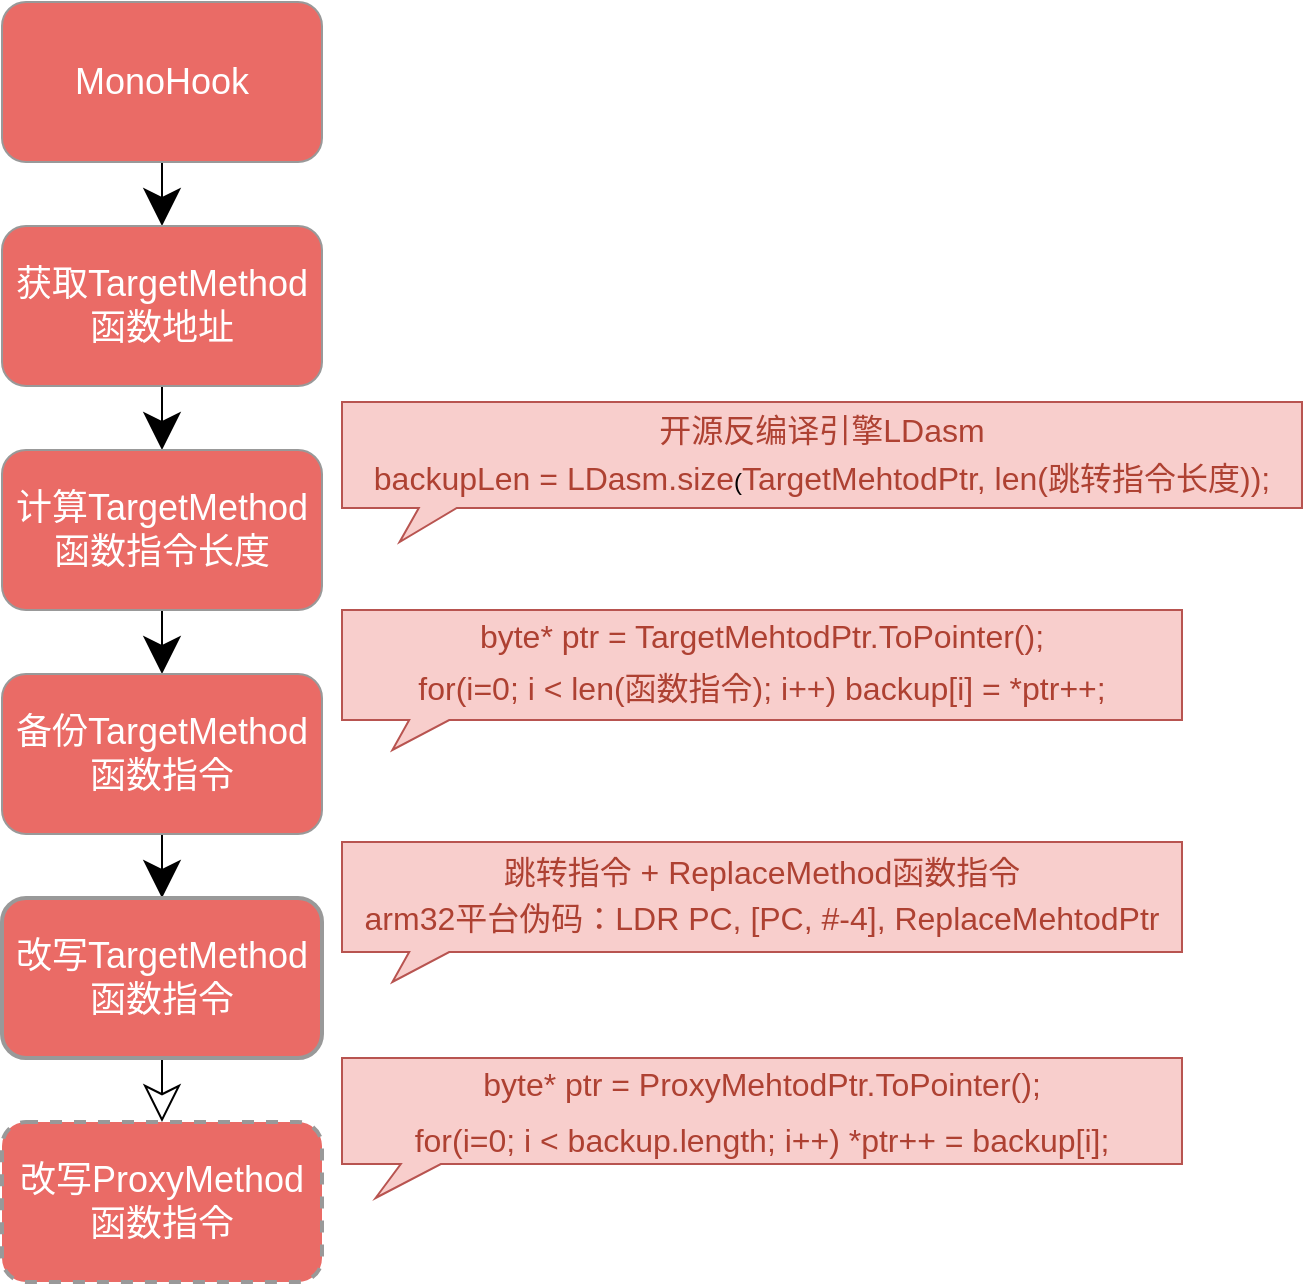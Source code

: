 <mxfile version="12.8.2" type="github">
  <diagram id="-Knro7iIvr_-B3o6s4ao" name="第 1 页">
    <mxGraphModel dx="1403" dy="726" grid="1" gridSize="10" guides="1" tooltips="1" connect="1" arrows="1" fold="1" page="1" pageScale="1" pageWidth="827" pageHeight="1169" math="0" shadow="0">
      <root>
        <mxCell id="0" />
        <mxCell id="1" parent="0" />
        <mxCell id="ZxJP3PbZOqRX26u-WClF-28" style="edgeStyle=orthogonalEdgeStyle;rounded=0;comic=0;jumpStyle=none;jumpSize=16;orthogonalLoop=1;jettySize=auto;html=1;exitX=0.5;exitY=1;exitDx=0;exitDy=0;entryX=0.5;entryY=0;entryDx=0;entryDy=0;shadow=0;startSize=9;endArrow=classic;endFill=1;endSize=16;" parent="1" source="ZxJP3PbZOqRX26u-WClF-14" target="ZxJP3PbZOqRX26u-WClF-15" edge="1">
          <mxGeometry relative="1" as="geometry" />
        </mxCell>
        <mxCell id="ZxJP3PbZOqRX26u-WClF-14" value="&lt;font color=&quot;#ffffff&quot;&gt;&lt;font style=&quot;font-size: 18px&quot;&gt;MonoHook&lt;/font&gt;&lt;br&gt;&lt;/font&gt;" style="rounded=1;whiteSpace=wrap;html=1;fillColor=#EA6B66;strokeColor=#999999;" parent="1" vertex="1">
          <mxGeometry x="30" y="930" width="160" height="80" as="geometry" />
        </mxCell>
        <mxCell id="ZxJP3PbZOqRX26u-WClF-29" style="edgeStyle=orthogonalEdgeStyle;rounded=0;comic=0;jumpStyle=none;jumpSize=16;orthogonalLoop=1;jettySize=auto;html=1;exitX=0.5;exitY=1;exitDx=0;exitDy=0;entryX=0.5;entryY=0;entryDx=0;entryDy=0;shadow=0;startSize=9;endArrow=classic;endFill=1;endSize=16;" parent="1" source="ZxJP3PbZOqRX26u-WClF-15" target="ZxJP3PbZOqRX26u-WClF-16" edge="1">
          <mxGeometry relative="1" as="geometry" />
        </mxCell>
        <mxCell id="ZxJP3PbZOqRX26u-WClF-15" value="&lt;span style=&quot;color: rgb(255 , 255 , 255) ; font-size: 18px&quot;&gt;获取&lt;/span&gt;&lt;font color=&quot;#ffffff&quot;&gt;&lt;font style=&quot;font-size: 18px&quot;&gt;TargetMethod&lt;br&gt;函数地址&lt;/font&gt;&lt;br&gt;&lt;/font&gt;" style="rounded=1;whiteSpace=wrap;html=1;fillColor=#EA6B66;strokeColor=#999999;" parent="1" vertex="1">
          <mxGeometry x="30" y="1042" width="160" height="80" as="geometry" />
        </mxCell>
        <mxCell id="ZxJP3PbZOqRX26u-WClF-30" style="edgeStyle=orthogonalEdgeStyle;rounded=0;comic=0;jumpStyle=none;jumpSize=16;orthogonalLoop=1;jettySize=auto;html=1;exitX=0.5;exitY=1;exitDx=0;exitDy=0;entryX=0.5;entryY=0;entryDx=0;entryDy=0;shadow=0;startSize=9;endArrow=classic;endFill=1;endSize=16;" parent="1" source="ZxJP3PbZOqRX26u-WClF-16" target="ZxJP3PbZOqRX26u-WClF-18" edge="1">
          <mxGeometry relative="1" as="geometry" />
        </mxCell>
        <mxCell id="ZxJP3PbZOqRX26u-WClF-16" value="&lt;span style=&quot;color: rgb(255 , 255 , 255) ; font-size: 18px&quot;&gt;计算&lt;/span&gt;&lt;span style=&quot;color: rgb(255 , 255 , 255) ; font-size: 18px&quot;&gt;TargetMethod函数&lt;/span&gt;&lt;span style=&quot;color: rgb(255 , 255 , 255) ; font-size: 18px&quot;&gt;指令长度&lt;/span&gt;&lt;font color=&quot;#ffffff&quot;&gt;&lt;br&gt;&lt;/font&gt;" style="rounded=1;whiteSpace=wrap;html=1;fillColor=#EA6B66;strokeColor=#999999;" parent="1" vertex="1">
          <mxGeometry x="30" y="1154" width="160" height="80" as="geometry" />
        </mxCell>
        <mxCell id="ZxJP3PbZOqRX26u-WClF-17" value="&lt;p style=&quot;line-height: 180%&quot;&gt;&lt;font color=&quot;#ae4132&quot;&gt;&lt;span style=&quot;font-size: 16px&quot;&gt;开源反编译引擎LDasm&lt;br&gt;&lt;/span&gt;&lt;/font&gt;&lt;span style=&quot;color: rgb(174 , 65 , 50) ; font-size: 16px&quot;&gt;backupL&lt;/span&gt;&lt;span style=&quot;color: rgb(174 , 65 , 50) ; font-size: 16px&quot;&gt;en = LDasm.size&lt;/span&gt;&lt;span&gt;(&lt;/span&gt;&lt;span style=&quot;color: rgb(174 , 65 , 50) ; font-size: 16px&quot;&gt;TargetMehtodPtr, len(跳转指令长度));&lt;/span&gt;&lt;/p&gt;" style="shape=callout;whiteSpace=wrap;html=1;perimeter=calloutPerimeter;fillColor=#f8cecc;strokeColor=#b85450;size=17;position=0.08;position2=0.06;base=19;" parent="1" vertex="1">
          <mxGeometry x="200" y="1130" width="480" height="70" as="geometry" />
        </mxCell>
        <mxCell id="ZxJP3PbZOqRX26u-WClF-31" style="edgeStyle=orthogonalEdgeStyle;rounded=0;comic=0;jumpStyle=none;jumpSize=16;orthogonalLoop=1;jettySize=auto;html=1;exitX=0.5;exitY=1;exitDx=0;exitDy=0;entryX=0.5;entryY=0;entryDx=0;entryDy=0;shadow=0;startSize=9;endArrow=classic;endFill=1;endSize=16;" parent="1" source="ZxJP3PbZOqRX26u-WClF-18" target="ZxJP3PbZOqRX26u-WClF-19" edge="1">
          <mxGeometry relative="1" as="geometry" />
        </mxCell>
        <mxCell id="ZxJP3PbZOqRX26u-WClF-18" value="&lt;font color=&quot;#ffffff&quot;&gt;&lt;span style=&quot;font-size: 18px&quot;&gt;备份TargetMethod函数指令&lt;/span&gt;&lt;br&gt;&lt;/font&gt;" style="rounded=1;whiteSpace=wrap;html=1;fillColor=#EA6B66;strokeColor=#999999;" parent="1" vertex="1">
          <mxGeometry x="30" y="1266" width="160" height="80" as="geometry" />
        </mxCell>
        <mxCell id="ZxJP3PbZOqRX26u-WClF-22" style="edgeStyle=orthogonalEdgeStyle;orthogonalLoop=1;jettySize=auto;html=1;exitX=0.5;exitY=1;exitDx=0;exitDy=0;entryX=0.5;entryY=0;entryDx=0;entryDy=0;endArrow=classic;endFill=0;rounded=0;startSize=9;endSize=16;jumpStyle=none;comic=0;shadow=0;jumpSize=16;" parent="1" source="ZxJP3PbZOqRX26u-WClF-19" target="ZxJP3PbZOqRX26u-WClF-21" edge="1">
          <mxGeometry relative="1" as="geometry" />
        </mxCell>
        <mxCell id="ZxJP3PbZOqRX26u-WClF-19" value="&lt;font color=&quot;#ffffff&quot;&gt;&lt;span style=&quot;font-size: 18px&quot;&gt;改写TargetMethod函数指令&lt;/span&gt;&lt;br&gt;&lt;/font&gt;" style="rounded=1;whiteSpace=wrap;html=1;fillColor=#EA6B66;strokeColor=#999999;strokeWidth=2;" parent="1" vertex="1">
          <mxGeometry x="30" y="1378" width="160" height="80" as="geometry" />
        </mxCell>
        <mxCell id="ZxJP3PbZOqRX26u-WClF-20" value="&lt;p style=&quot;line-height: 110%&quot;&gt;&lt;font color=&quot;#ae4132&quot;&gt;&lt;span style=&quot;font-size: 16px&quot;&gt;&lt;br&gt;&lt;/span&gt;&lt;/font&gt;&lt;/p&gt;&lt;p style=&quot;line-height: 180%&quot;&gt;&lt;font color=&quot;#ae4132&quot;&gt;&lt;span style=&quot;font-size: 16px&quot;&gt;跳转指令 + ReplaceMethod函数指令&lt;br&gt;arm32平台伪码：LDR PC, [PC, #-4], ReplaceMehtodPtr&lt;/span&gt;&lt;/font&gt;&lt;font color=&quot;#ae4132&quot;&gt;&lt;span style=&quot;font-size: 16px&quot;&gt;&lt;br&gt;&lt;/span&gt;&lt;/font&gt;&lt;span style=&quot;color: rgba(0 , 0 , 0 , 0) ; font-family: monospace ; font-size: 0px ; white-space: nowrap&quot;&gt;%3CmxGrhModel%3E%3Croot%3E%3CmxCell%20id%3D%220%22%2F%3E%3CmxCell%20id%3D%221%22%20parent%3D%220%22%2F%3E%3CmxCell%20id%3D%222%22%20value%3D%22%26lt%3Bfont%20color%3D%26quot%3B%23ae4132%26quot%3B%26gt%3B%26lt%3Bspan%20style%3D%26quot%3Bfont-size%3A%2016px%26quot%3B%26gt%3B%E5%BC%80%E6%BA%90%E5%8F%8D%E7%BC%96%E8%AF%91%E5%BC%95%E6%93%8ELDasm%26lt%3B%2Fspan%26gt%3B%26lt%3B%2Ffont%26gt%3B%22%20style%3D%22shape%3Dcallout%3BwhiteSpace%3Dwrap%3Bhtml%3D1%3Bperimeter%3DcalloutPerimeter%3BfillColor%3D%23f8cecc%3BstrokeColor%3D%23b85450%3Bsize%3D14%3Bposition%3D0.5%3B%22%20vertex%3D%221%22%20parent%3D%221%22%3E%3CmxGeometry%20x%3D%22420%22%20y%3D%22890%22%20width%3D%22160%22%20height%3D%2260%22%20as%3D%22geometry%22%2F%3E%3C%2FmxCell%3E%3C%2Froot%3E%3C%2FmxGraphModel%3E&lt;/span&gt;&lt;font color=&quot;#ae4132&quot;&gt;&lt;span style=&quot;font-size: 16px&quot;&gt;&lt;br&gt;&lt;/span&gt;&lt;/font&gt;&lt;/p&gt;" style="shape=callout;whiteSpace=wrap;html=1;perimeter=calloutPerimeter;fillColor=#f8cecc;strokeColor=#b85450;size=15;position=0.08;position2=0.06;" parent="1" vertex="1">
          <mxGeometry x="200" y="1350" width="420" height="70" as="geometry" />
        </mxCell>
        <mxCell id="ZxJP3PbZOqRX26u-WClF-21" value="&lt;font color=&quot;#ffffff&quot;&gt;&lt;span style=&quot;font-size: 18px&quot;&gt;改写ProxyMethod&lt;br&gt;函数指令&lt;/span&gt;&lt;br&gt;&lt;/font&gt;" style="rounded=1;whiteSpace=wrap;html=1;fillColor=#EA6B66;strokeColor=#999999;dashed=1;shadow=0;strokeWidth=2;" parent="1" vertex="1">
          <mxGeometry x="30" y="1490" width="160" height="80" as="geometry" />
        </mxCell>
        <mxCell id="ZxJP3PbZOqRX26u-WClF-23" value="&lt;p style=&quot;line-height: 0%&quot;&gt;&lt;span style=&quot;color: rgb(174 , 65 , 50) ; font-size: 16px&quot;&gt;&lt;br&gt;&lt;/span&gt;&lt;/p&gt;&lt;p style=&quot;line-height: 70%&quot;&gt;&lt;span style=&quot;color: rgb(174 , 65 , 50) ; font-size: 16px&quot;&gt;byte* ptr = ProxyMehtodPtr.ToPointer();&lt;/span&gt;&lt;br&gt;&lt;/p&gt;&lt;span style=&quot;color: rgb(174 , 65 , 50) ; font-size: 16px&quot;&gt;for(i=0; i &amp;lt; backup.length; i++) *ptr++ = backup[i];&lt;br&gt;&lt;br&gt;&lt;/span&gt;" style="shape=callout;whiteSpace=wrap;html=1;perimeter=calloutPerimeter;fillColor=#f8cecc;strokeColor=#b85450;size=17;position=0.07;position2=0.04;rotation=0;" parent="1" vertex="1">
          <mxGeometry x="200" y="1458" width="420" height="70" as="geometry" />
        </mxCell>
        <mxCell id="ZxJP3PbZOqRX26u-WClF-26" value="&lt;p style=&quot;line-height: 90%&quot;&gt;&lt;span style=&quot;color: rgb(174 , 65 , 50) ; font-size: 16px&quot;&gt;byte* ptr = TargetMehtodPtr.ToPointer();&lt;/span&gt;&lt;br&gt;&lt;/p&gt;&lt;p style=&quot;line-height: 110%&quot;&gt;&lt;span style=&quot;color: rgb(174 , 65 , 50) ; font-size: 16px&quot;&gt;for(i=0; i &amp;lt; len(函数指令); i++) backup[i] = *ptr++;&lt;/span&gt;&lt;/p&gt;" style="shape=callout;whiteSpace=wrap;html=1;perimeter=calloutPerimeter;fillColor=#f8cecc;strokeColor=#b85450;size=15;position=0.08;position2=0.06;" parent="1" vertex="1">
          <mxGeometry x="200" y="1234" width="420" height="70" as="geometry" />
        </mxCell>
      </root>
    </mxGraphModel>
  </diagram>
</mxfile>

